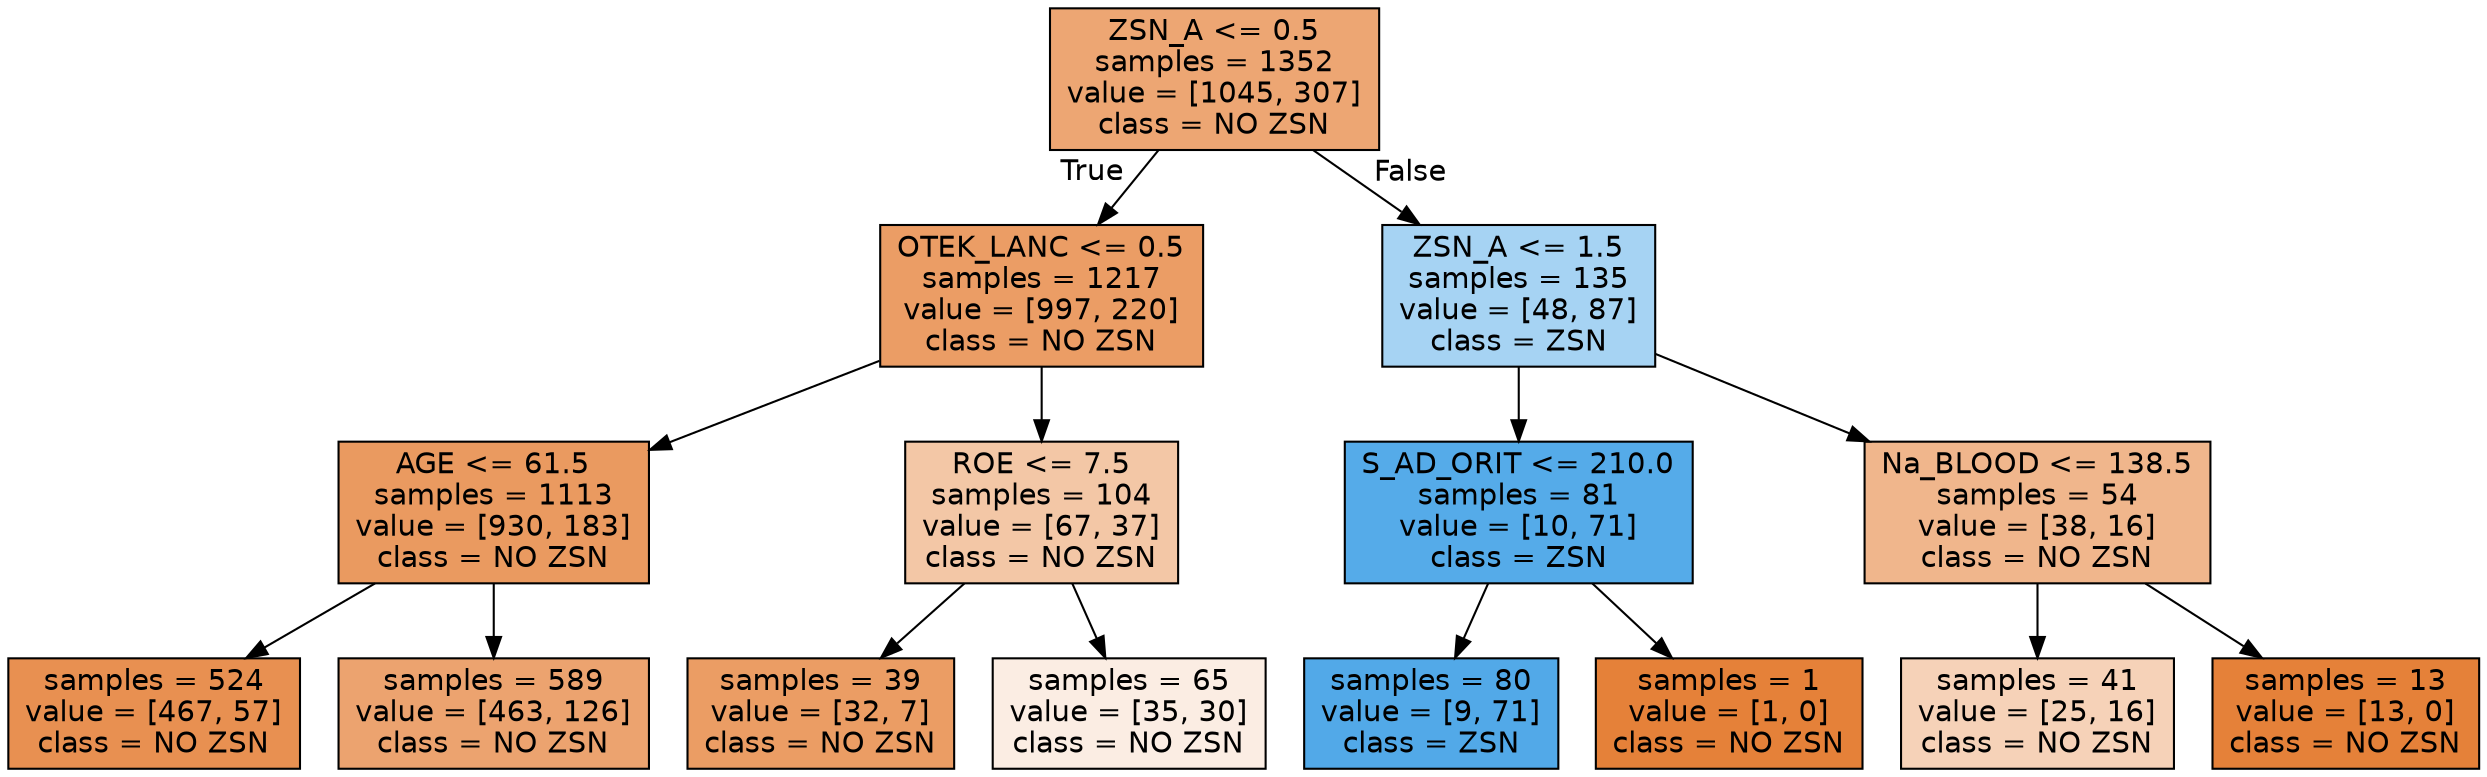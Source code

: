 digraph Tree {
node [shape=box, style="filled", color="black", fontname="helvetica"] ;
edge [fontname="helvetica"] ;
0 [label="ZSN_A <= 0.5\nsamples = 1352\nvalue = [1045, 307]\nclass = NO ZSN", fillcolor="#eda673"] ;
1 [label="OTEK_LANC <= 0.5\nsamples = 1217\nvalue = [997, 220]\nclass = NO ZSN", fillcolor="#eb9d65"] ;
0 -> 1 [labeldistance=2.5, labelangle=45, headlabel="True"] ;
2 [label="AGE <= 61.5\nsamples = 1113\nvalue = [930, 183]\nclass = NO ZSN", fillcolor="#ea9a60"] ;
1 -> 2 ;
3 [label="samples = 524\nvalue = [467, 57]\nclass = NO ZSN", fillcolor="#e89051"] ;
2 -> 3 ;
4 [label="samples = 589\nvalue = [463, 126]\nclass = NO ZSN", fillcolor="#eca36f"] ;
2 -> 4 ;
5 [label="ROE <= 7.5\nsamples = 104\nvalue = [67, 37]\nclass = NO ZSN", fillcolor="#f3c7a6"] ;
1 -> 5 ;
6 [label="samples = 39\nvalue = [32, 7]\nclass = NO ZSN", fillcolor="#eb9d64"] ;
5 -> 6 ;
7 [label="samples = 65\nvalue = [35, 30]\nclass = NO ZSN", fillcolor="#fbede3"] ;
5 -> 7 ;
8 [label="ZSN_A <= 1.5\nsamples = 135\nvalue = [48, 87]\nclass = ZSN", fillcolor="#a6d3f3"] ;
0 -> 8 [labeldistance=2.5, labelangle=-45, headlabel="False"] ;
9 [label="S_AD_ORIT <= 210.0\nsamples = 81\nvalue = [10, 71]\nclass = ZSN", fillcolor="#55abe9"] ;
8 -> 9 ;
10 [label="samples = 80\nvalue = [9, 71]\nclass = ZSN", fillcolor="#52a9e8"] ;
9 -> 10 ;
11 [label="samples = 1\nvalue = [1, 0]\nclass = NO ZSN", fillcolor="#e58139"] ;
9 -> 11 ;
12 [label="Na_BLOOD <= 138.5\nsamples = 54\nvalue = [38, 16]\nclass = NO ZSN", fillcolor="#f0b68c"] ;
8 -> 12 ;
13 [label="samples = 41\nvalue = [25, 16]\nclass = NO ZSN", fillcolor="#f6d2b8"] ;
12 -> 13 ;
14 [label="samples = 13\nvalue = [13, 0]\nclass = NO ZSN", fillcolor="#e58139"] ;
12 -> 14 ;
}
